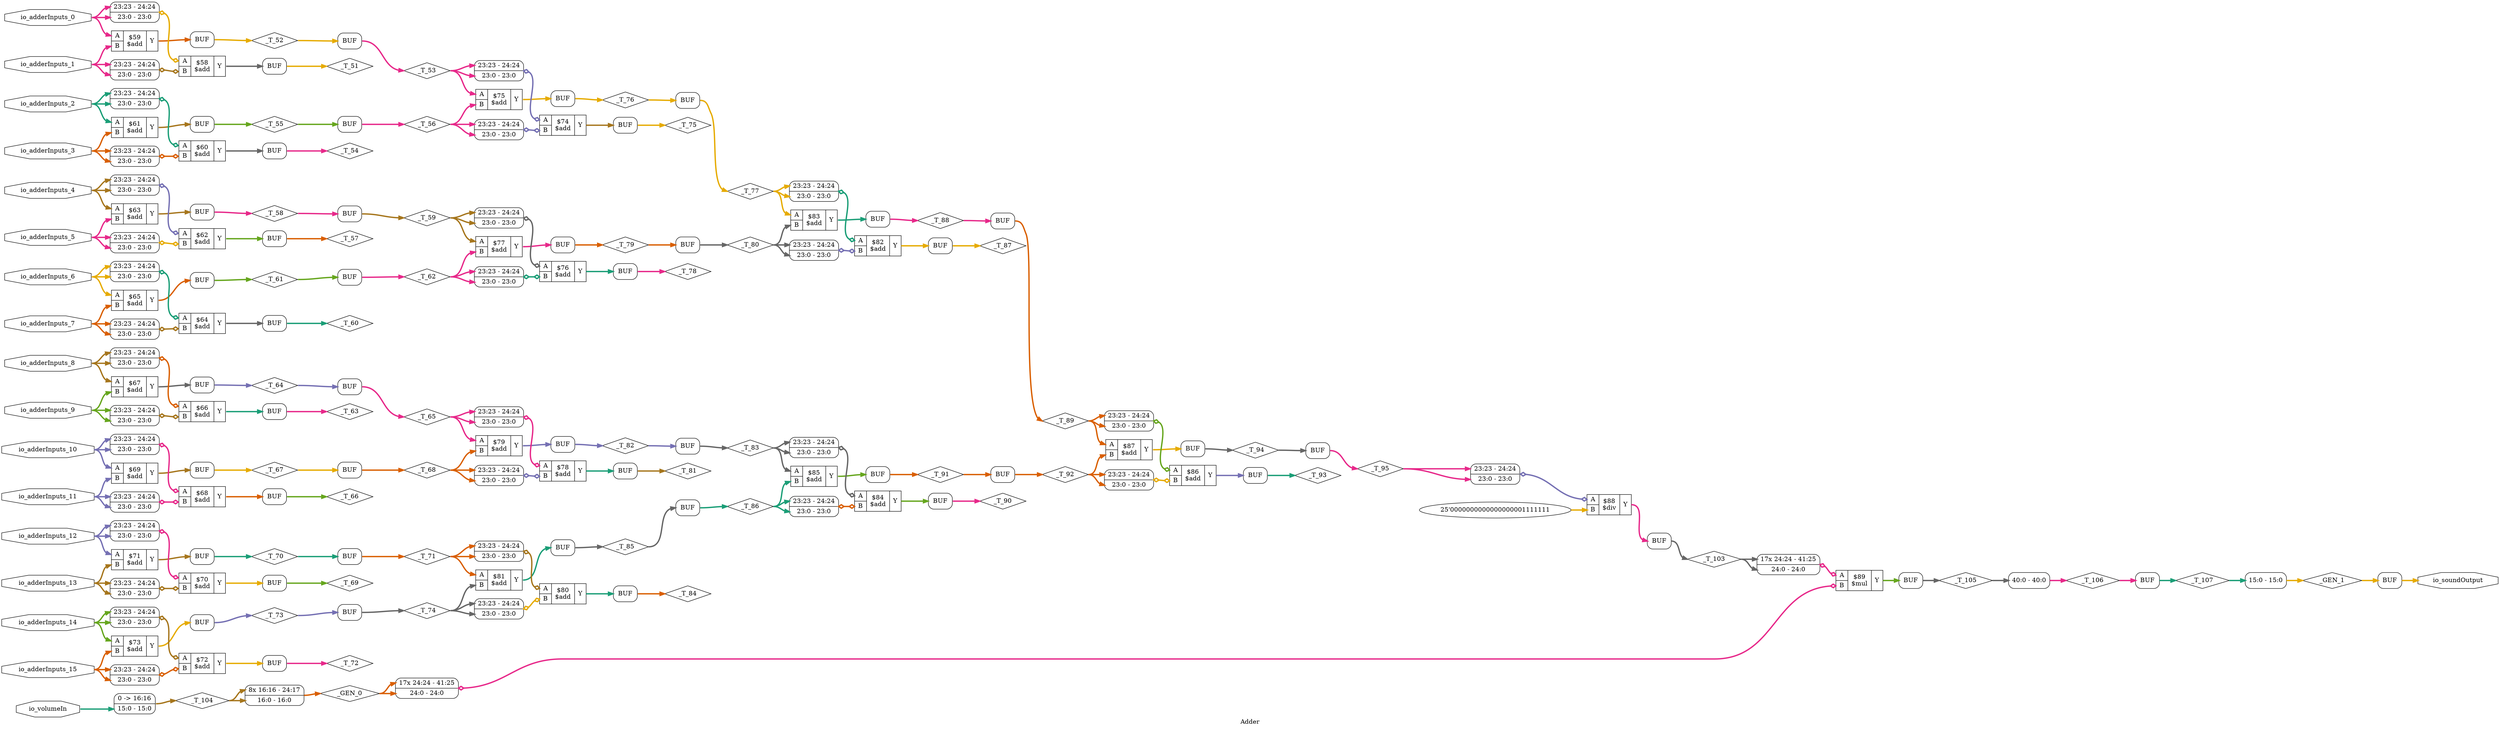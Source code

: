 digraph "Adder" {
label="Adder";
rankdir="LR";
remincross=true;
n33 [ shape=diamond, label="_GEN_1", color="black", fontcolor="black" ];
n34 [ shape=diamond, label="_T_107", color="black", fontcolor="black" ];
n35 [ shape=diamond, label="_T_106", color="black", fontcolor="black" ];
n36 [ shape=diamond, label="_T_105", color="black", fontcolor="black" ];
n37 [ shape=diamond, label="_GEN_0", color="black", fontcolor="black" ];
n38 [ shape=diamond, label="_T_104", color="black", fontcolor="black" ];
n39 [ shape=diamond, label="_T_103", color="black", fontcolor="black" ];
n40 [ shape=diamond, label="_T_95", color="black", fontcolor="black" ];
n41 [ shape=diamond, label="_T_94", color="black", fontcolor="black" ];
n42 [ shape=diamond, label="_T_93", color="black", fontcolor="black" ];
n43 [ shape=diamond, label="_T_92", color="black", fontcolor="black" ];
n44 [ shape=diamond, label="_T_91", color="black", fontcolor="black" ];
n45 [ shape=diamond, label="_T_90", color="black", fontcolor="black" ];
n46 [ shape=diamond, label="_T_89", color="black", fontcolor="black" ];
n47 [ shape=diamond, label="_T_88", color="black", fontcolor="black" ];
n48 [ shape=diamond, label="_T_87", color="black", fontcolor="black" ];
n49 [ shape=diamond, label="_T_86", color="black", fontcolor="black" ];
n50 [ shape=diamond, label="_T_85", color="black", fontcolor="black" ];
n51 [ shape=diamond, label="_T_84", color="black", fontcolor="black" ];
n52 [ shape=diamond, label="_T_83", color="black", fontcolor="black" ];
n53 [ shape=diamond, label="_T_82", color="black", fontcolor="black" ];
n54 [ shape=diamond, label="_T_81", color="black", fontcolor="black" ];
n55 [ shape=diamond, label="_T_80", color="black", fontcolor="black" ];
n56 [ shape=diamond, label="_T_79", color="black", fontcolor="black" ];
n57 [ shape=diamond, label="_T_78", color="black", fontcolor="black" ];
n58 [ shape=diamond, label="_T_77", color="black", fontcolor="black" ];
n59 [ shape=diamond, label="_T_76", color="black", fontcolor="black" ];
n60 [ shape=diamond, label="_T_75", color="black", fontcolor="black" ];
n61 [ shape=diamond, label="_T_74", color="black", fontcolor="black" ];
n62 [ shape=diamond, label="_T_73", color="black", fontcolor="black" ];
n63 [ shape=diamond, label="_T_72", color="black", fontcolor="black" ];
n64 [ shape=diamond, label="_T_71", color="black", fontcolor="black" ];
n65 [ shape=diamond, label="_T_70", color="black", fontcolor="black" ];
n66 [ shape=diamond, label="_T_69", color="black", fontcolor="black" ];
n67 [ shape=diamond, label="_T_68", color="black", fontcolor="black" ];
n68 [ shape=diamond, label="_T_67", color="black", fontcolor="black" ];
n69 [ shape=diamond, label="_T_66", color="black", fontcolor="black" ];
n70 [ shape=diamond, label="_T_65", color="black", fontcolor="black" ];
n71 [ shape=diamond, label="_T_64", color="black", fontcolor="black" ];
n72 [ shape=diamond, label="_T_63", color="black", fontcolor="black" ];
n73 [ shape=diamond, label="_T_62", color="black", fontcolor="black" ];
n74 [ shape=diamond, label="_T_61", color="black", fontcolor="black" ];
n75 [ shape=diamond, label="_T_60", color="black", fontcolor="black" ];
n76 [ shape=diamond, label="_T_59", color="black", fontcolor="black" ];
n77 [ shape=diamond, label="_T_58", color="black", fontcolor="black" ];
n78 [ shape=diamond, label="_T_57", color="black", fontcolor="black" ];
n79 [ shape=diamond, label="_T_56", color="black", fontcolor="black" ];
n80 [ shape=diamond, label="_T_55", color="black", fontcolor="black" ];
n81 [ shape=diamond, label="_T_54", color="black", fontcolor="black" ];
n82 [ shape=diamond, label="_T_53", color="black", fontcolor="black" ];
n83 [ shape=diamond, label="_T_52", color="black", fontcolor="black" ];
n84 [ shape=diamond, label="_T_51", color="black", fontcolor="black" ];
n85 [ shape=octagon, label="io_soundOutput", color="black", fontcolor="black" ];
n86 [ shape=octagon, label="io_volumeIn", color="black", fontcolor="black" ];
n87 [ shape=octagon, label="io_adderInputs_15", color="black", fontcolor="black" ];
n88 [ shape=octagon, label="io_adderInputs_14", color="black", fontcolor="black" ];
n89 [ shape=octagon, label="io_adderInputs_13", color="black", fontcolor="black" ];
n90 [ shape=octagon, label="io_adderInputs_12", color="black", fontcolor="black" ];
n91 [ shape=octagon, label="io_adderInputs_11", color="black", fontcolor="black" ];
n92 [ shape=octagon, label="io_adderInputs_10", color="black", fontcolor="black" ];
n93 [ shape=octagon, label="io_adderInputs_9", color="black", fontcolor="black" ];
n94 [ shape=octagon, label="io_adderInputs_8", color="black", fontcolor="black" ];
n95 [ shape=octagon, label="io_adderInputs_7", color="black", fontcolor="black" ];
n96 [ shape=octagon, label="io_adderInputs_6", color="black", fontcolor="black" ];
n97 [ shape=octagon, label="io_adderInputs_5", color="black", fontcolor="black" ];
n98 [ shape=octagon, label="io_adderInputs_4", color="black", fontcolor="black" ];
n99 [ shape=octagon, label="io_adderInputs_3", color="black", fontcolor="black" ];
n100 [ shape=octagon, label="io_adderInputs_2", color="black", fontcolor="black" ];
n101 [ shape=octagon, label="io_adderInputs_1", color="black", fontcolor="black" ];
n102 [ shape=octagon, label="io_adderInputs_0", color="black", fontcolor="black" ];
{ rank="source"; n100; n101; n102; n86; n87; n88; n89; n90; n91; n92; n93; n94; n95; n96; n97; n98; n99;}
{ rank="sink"; n85;}
c106 [ shape=record, label="{{<p103> A|<p104> B}|$89\n$mul|{<p105> Y}}" ];
x0 [ shape=record, style=rounded, label="<s17> 17x 24:24 - 41:25 |<s0> 24:0 - 24:0 " ];
x0:e -> c106:p104:w [arrowhead=odiamond, arrowtail=odiamond, dir=both, colorscheme="dark28", color="4", fontcolor="4", style="setlinewidth(3)", label=""];
x1 [ shape=record, style=rounded, label="<s17> 17x 24:24 - 41:25 |<s0> 24:0 - 24:0 " ];
x1:e -> c106:p103:w [arrowhead=odiamond, arrowtail=odiamond, dir=both, colorscheme="dark28", color="4", fontcolor="4", style="setlinewidth(3)", label=""];
v2 [ label="25'0000000000000000001111111" ];
c107 [ shape=record, label="{{<p103> A|<p104> B}|$88\n$div|{<p105> Y}}" ];
x3 [ shape=record, style=rounded, label="<s1> 23:23 - 24:24 |<s0> 23:0 - 23:0 " ];
x3:e -> c107:p103:w [arrowhead=odiamond, arrowtail=odiamond, dir=both, colorscheme="dark28", color="3", fontcolor="3", style="setlinewidth(3)", label=""];
c108 [ shape=record, label="{{<p103> A|<p104> B}|$87\n$add|{<p105> Y}}" ];
c109 [ shape=record, label="{{<p103> A|<p104> B}|$86\n$add|{<p105> Y}}" ];
x4 [ shape=record, style=rounded, label="<s1> 23:23 - 24:24 |<s0> 23:0 - 23:0 " ];
x4:e -> c109:p104:w [arrowhead=odiamond, arrowtail=odiamond, dir=both, colorscheme="dark28", color="6", fontcolor="6", style="setlinewidth(3)", label=""];
x5 [ shape=record, style=rounded, label="<s1> 23:23 - 24:24 |<s0> 23:0 - 23:0 " ];
x5:e -> c109:p103:w [arrowhead=odiamond, arrowtail=odiamond, dir=both, colorscheme="dark28", color="5", fontcolor="5", style="setlinewidth(3)", label=""];
c110 [ shape=record, label="{{<p103> A|<p104> B}|$85\n$add|{<p105> Y}}" ];
c111 [ shape=record, label="{{<p103> A|<p104> B}|$84\n$add|{<p105> Y}}" ];
x6 [ shape=record, style=rounded, label="<s1> 23:23 - 24:24 |<s0> 23:0 - 23:0 " ];
x6:e -> c111:p104:w [arrowhead=odiamond, arrowtail=odiamond, dir=both, colorscheme="dark28", color="2", fontcolor="2", style="setlinewidth(3)", label=""];
x7 [ shape=record, style=rounded, label="<s1> 23:23 - 24:24 |<s0> 23:0 - 23:0 " ];
x7:e -> c111:p103:w [arrowhead=odiamond, arrowtail=odiamond, dir=both, colorscheme="dark28", color="8", fontcolor="8", style="setlinewidth(3)", label=""];
c112 [ shape=record, label="{{<p103> A|<p104> B}|$83\n$add|{<p105> Y}}" ];
c113 [ shape=record, label="{{<p103> A|<p104> B}|$82\n$add|{<p105> Y}}" ];
x8 [ shape=record, style=rounded, label="<s1> 23:23 - 24:24 |<s0> 23:0 - 23:0 " ];
x8:e -> c113:p104:w [arrowhead=odiamond, arrowtail=odiamond, dir=both, colorscheme="dark28", color="3", fontcolor="3", style="setlinewidth(3)", label=""];
x9 [ shape=record, style=rounded, label="<s1> 23:23 - 24:24 |<s0> 23:0 - 23:0 " ];
x9:e -> c113:p103:w [arrowhead=odiamond, arrowtail=odiamond, dir=both, colorscheme="dark28", color="1", fontcolor="1", style="setlinewidth(3)", label=""];
c114 [ shape=record, label="{{<p103> A|<p104> B}|$81\n$add|{<p105> Y}}" ];
c115 [ shape=record, label="{{<p103> A|<p104> B}|$80\n$add|{<p105> Y}}" ];
x10 [ shape=record, style=rounded, label="<s1> 23:23 - 24:24 |<s0> 23:0 - 23:0 " ];
x10:e -> c115:p104:w [arrowhead=odiamond, arrowtail=odiamond, dir=both, colorscheme="dark28", color="6", fontcolor="6", style="setlinewidth(3)", label=""];
x11 [ shape=record, style=rounded, label="<s1> 23:23 - 24:24 |<s0> 23:0 - 23:0 " ];
x11:e -> c115:p103:w [arrowhead=odiamond, arrowtail=odiamond, dir=both, colorscheme="dark28", color="7", fontcolor="7", style="setlinewidth(3)", label=""];
c116 [ shape=record, label="{{<p103> A|<p104> B}|$79\n$add|{<p105> Y}}" ];
c117 [ shape=record, label="{{<p103> A|<p104> B}|$78\n$add|{<p105> Y}}" ];
x12 [ shape=record, style=rounded, label="<s1> 23:23 - 24:24 |<s0> 23:0 - 23:0 " ];
x12:e -> c117:p104:w [arrowhead=odiamond, arrowtail=odiamond, dir=both, colorscheme="dark28", color="3", fontcolor="3", style="setlinewidth(3)", label=""];
x13 [ shape=record, style=rounded, label="<s1> 23:23 - 24:24 |<s0> 23:0 - 23:0 " ];
x13:e -> c117:p103:w [arrowhead=odiamond, arrowtail=odiamond, dir=both, colorscheme="dark28", color="4", fontcolor="4", style="setlinewidth(3)", label=""];
c118 [ shape=record, label="{{<p103> A|<p104> B}|$77\n$add|{<p105> Y}}" ];
c119 [ shape=record, label="{{<p103> A|<p104> B}|$76\n$add|{<p105> Y}}" ];
x14 [ shape=record, style=rounded, label="<s1> 23:23 - 24:24 |<s0> 23:0 - 23:0 " ];
x14:e -> c119:p104:w [arrowhead=odiamond, arrowtail=odiamond, dir=both, colorscheme="dark28", color="1", fontcolor="1", style="setlinewidth(3)", label=""];
x15 [ shape=record, style=rounded, label="<s1> 23:23 - 24:24 |<s0> 23:0 - 23:0 " ];
x15:e -> c119:p103:w [arrowhead=odiamond, arrowtail=odiamond, dir=both, colorscheme="dark28", color="8", fontcolor="8", style="setlinewidth(3)", label=""];
c120 [ shape=record, label="{{<p103> A|<p104> B}|$75\n$add|{<p105> Y}}" ];
c121 [ shape=record, label="{{<p103> A|<p104> B}|$74\n$add|{<p105> Y}}" ];
x16 [ shape=record, style=rounded, label="<s1> 23:23 - 24:24 |<s0> 23:0 - 23:0 " ];
x16:e -> c121:p104:w [arrowhead=odiamond, arrowtail=odiamond, dir=both, colorscheme="dark28", color="3", fontcolor="3", style="setlinewidth(3)", label=""];
x17 [ shape=record, style=rounded, label="<s1> 23:23 - 24:24 |<s0> 23:0 - 23:0 " ];
x17:e -> c121:p103:w [arrowhead=odiamond, arrowtail=odiamond, dir=both, colorscheme="dark28", color="3", fontcolor="3", style="setlinewidth(3)", label=""];
c122 [ shape=record, label="{{<p103> A|<p104> B}|$73\n$add|{<p105> Y}}" ];
c123 [ shape=record, label="{{<p103> A|<p104> B}|$72\n$add|{<p105> Y}}" ];
x18 [ shape=record, style=rounded, label="<s1> 23:23 - 24:24 |<s0> 23:0 - 23:0 " ];
x18:e -> c123:p104:w [arrowhead=odiamond, arrowtail=odiamond, dir=both, colorscheme="dark28", color="2", fontcolor="2", style="setlinewidth(3)", label=""];
x19 [ shape=record, style=rounded, label="<s1> 23:23 - 24:24 |<s0> 23:0 - 23:0 " ];
x19:e -> c123:p103:w [arrowhead=odiamond, arrowtail=odiamond, dir=both, colorscheme="dark28", color="7", fontcolor="7", style="setlinewidth(3)", label=""];
c124 [ shape=record, label="{{<p103> A|<p104> B}|$71\n$add|{<p105> Y}}" ];
c125 [ shape=record, label="{{<p103> A|<p104> B}|$70\n$add|{<p105> Y}}" ];
x20 [ shape=record, style=rounded, label="<s1> 23:23 - 24:24 |<s0> 23:0 - 23:0 " ];
x20:e -> c125:p104:w [arrowhead=odiamond, arrowtail=odiamond, dir=both, colorscheme="dark28", color="7", fontcolor="7", style="setlinewidth(3)", label=""];
x21 [ shape=record, style=rounded, label="<s1> 23:23 - 24:24 |<s0> 23:0 - 23:0 " ];
x21:e -> c125:p103:w [arrowhead=odiamond, arrowtail=odiamond, dir=both, colorscheme="dark28", color="4", fontcolor="4", style="setlinewidth(3)", label=""];
c126 [ shape=record, label="{{<p103> A|<p104> B}|$69\n$add|{<p105> Y}}" ];
c127 [ shape=record, label="{{<p103> A|<p104> B}|$68\n$add|{<p105> Y}}" ];
x22 [ shape=record, style=rounded, label="<s1> 23:23 - 24:24 |<s0> 23:0 - 23:0 " ];
x22:e -> c127:p104:w [arrowhead=odiamond, arrowtail=odiamond, dir=both, colorscheme="dark28", color="4", fontcolor="4", style="setlinewidth(3)", label=""];
x23 [ shape=record, style=rounded, label="<s1> 23:23 - 24:24 |<s0> 23:0 - 23:0 " ];
x23:e -> c127:p103:w [arrowhead=odiamond, arrowtail=odiamond, dir=both, colorscheme="dark28", color="4", fontcolor="4", style="setlinewidth(3)", label=""];
c128 [ shape=record, label="{{<p103> A|<p104> B}|$67\n$add|{<p105> Y}}" ];
c129 [ shape=record, label="{{<p103> A|<p104> B}|$66\n$add|{<p105> Y}}" ];
x24 [ shape=record, style=rounded, label="<s1> 23:23 - 24:24 |<s0> 23:0 - 23:0 " ];
x24:e -> c129:p104:w [arrowhead=odiamond, arrowtail=odiamond, dir=both, colorscheme="dark28", color="7", fontcolor="7", style="setlinewidth(3)", label=""];
x25 [ shape=record, style=rounded, label="<s1> 23:23 - 24:24 |<s0> 23:0 - 23:0 " ];
x25:e -> c129:p103:w [arrowhead=odiamond, arrowtail=odiamond, dir=both, colorscheme="dark28", color="2", fontcolor="2", style="setlinewidth(3)", label=""];
c130 [ shape=record, label="{{<p103> A|<p104> B}|$65\n$add|{<p105> Y}}" ];
c131 [ shape=record, label="{{<p103> A|<p104> B}|$64\n$add|{<p105> Y}}" ];
x26 [ shape=record, style=rounded, label="<s1> 23:23 - 24:24 |<s0> 23:0 - 23:0 " ];
x26:e -> c131:p104:w [arrowhead=odiamond, arrowtail=odiamond, dir=both, colorscheme="dark28", color="7", fontcolor="7", style="setlinewidth(3)", label=""];
x27 [ shape=record, style=rounded, label="<s1> 23:23 - 24:24 |<s0> 23:0 - 23:0 " ];
x27:e -> c131:p103:w [arrowhead=odiamond, arrowtail=odiamond, dir=both, colorscheme="dark28", color="1", fontcolor="1", style="setlinewidth(3)", label=""];
c132 [ shape=record, label="{{<p103> A|<p104> B}|$63\n$add|{<p105> Y}}" ];
c133 [ shape=record, label="{{<p103> A|<p104> B}|$62\n$add|{<p105> Y}}" ];
x28 [ shape=record, style=rounded, label="<s1> 23:23 - 24:24 |<s0> 23:0 - 23:0 " ];
x28:e -> c133:p104:w [arrowhead=odiamond, arrowtail=odiamond, dir=both, colorscheme="dark28", color="6", fontcolor="6", style="setlinewidth(3)", label=""];
x29 [ shape=record, style=rounded, label="<s1> 23:23 - 24:24 |<s0> 23:0 - 23:0 " ];
x29:e -> c133:p103:w [arrowhead=odiamond, arrowtail=odiamond, dir=both, colorscheme="dark28", color="3", fontcolor="3", style="setlinewidth(3)", label=""];
c134 [ shape=record, label="{{<p103> A|<p104> B}|$61\n$add|{<p105> Y}}" ];
c135 [ shape=record, label="{{<p103> A|<p104> B}|$60\n$add|{<p105> Y}}" ];
x30 [ shape=record, style=rounded, label="<s1> 23:23 - 24:24 |<s0> 23:0 - 23:0 " ];
x30:e -> c135:p104:w [arrowhead=odiamond, arrowtail=odiamond, dir=both, colorscheme="dark28", color="2", fontcolor="2", style="setlinewidth(3)", label=""];
x31 [ shape=record, style=rounded, label="<s1> 23:23 - 24:24 |<s0> 23:0 - 23:0 " ];
x31:e -> c135:p103:w [arrowhead=odiamond, arrowtail=odiamond, dir=both, colorscheme="dark28", color="1", fontcolor="1", style="setlinewidth(3)", label=""];
c136 [ shape=record, label="{{<p103> A|<p104> B}|$59\n$add|{<p105> Y}}" ];
c137 [ shape=record, label="{{<p103> A|<p104> B}|$58\n$add|{<p105> Y}}" ];
x32 [ shape=record, style=rounded, label="<s1> 23:23 - 24:24 |<s0> 23:0 - 23:0 " ];
x32:e -> c137:p104:w [arrowhead=odiamond, arrowtail=odiamond, dir=both, colorscheme="dark28", color="7", fontcolor="7", style="setlinewidth(3)", label=""];
x33 [ shape=record, style=rounded, label="<s1> 23:23 - 24:24 |<s0> 23:0 - 23:0 " ];
x33:e -> c137:p103:w [arrowhead=odiamond, arrowtail=odiamond, dir=both, colorscheme="dark28", color="6", fontcolor="6", style="setlinewidth(3)", label=""];
x34 [shape=box, style=rounded, label="BUF"];
x35 [shape=box, style=rounded, label="BUF"];
x36 [shape=box, style=rounded, label="BUF"];
x37 [shape=box, style=rounded, label="BUF"];
x38 [shape=box, style=rounded, label="BUF"];
x39 [shape=box, style=rounded, label="BUF"];
x40 [shape=box, style=rounded, label="BUF"];
x41 [shape=box, style=rounded, label="BUF"];
x42 [shape=box, style=rounded, label="BUF"];
x43 [shape=box, style=rounded, label="BUF"];
x44 [shape=box, style=rounded, label="BUF"];
x45 [shape=box, style=rounded, label="BUF"];
x46 [shape=box, style=rounded, label="BUF"];
x47 [shape=box, style=rounded, label="BUF"];
x48 [shape=box, style=rounded, label="BUF"];
x49 [shape=box, style=rounded, label="BUF"];
x50 [shape=box, style=rounded, label="BUF"];
x51 [shape=box, style=rounded, label="BUF"];
x52 [shape=box, style=rounded, label="BUF"];
x53 [shape=box, style=rounded, label="BUF"];
x54 [shape=box, style=rounded, label="BUF"];
x55 [shape=box, style=rounded, label="BUF"];
x56 [shape=box, style=rounded, label="BUF"];
x57 [shape=box, style=rounded, label="BUF"];
x58 [shape=box, style=rounded, label="BUF"];
x59 [shape=box, style=rounded, label="BUF"];
x60 [shape=box, style=rounded, label="BUF"];
x61 [shape=box, style=rounded, label="BUF"];
x62 [shape=box, style=rounded, label="BUF"];
x63 [shape=box, style=rounded, label="BUF"];
x64 [shape=box, style=rounded, label="BUF"];
x65 [shape=box, style=rounded, label="BUF"];
x66 [shape=box, style=rounded, label="BUF"];
x67 [shape=box, style=rounded, label="BUF"];
x68 [shape=box, style=rounded, label="BUF"];
x69 [shape=box, style=rounded, label="BUF"];
x70 [shape=box, style=rounded, label="BUF"];
x71 [shape=box, style=rounded, label="BUF"];
x72 [shape=box, style=rounded, label="BUF"];
x73 [shape=box, style=rounded, label="BUF"];
x74 [shape=box, style=rounded, label="BUF"];
x75 [shape=box, style=rounded, label="BUF"];
x76 [shape=box, style=rounded, label="BUF"];
x77 [shape=box, style=rounded, label="BUF"];
x78 [shape=box, style=rounded, label="BUF"];
x79 [shape=box, style=rounded, label="BUF"];
x80 [ shape=record, style=rounded, label="0 -&gt; 16:16 |<s0> 15:0 - 15:0 " ];
x81 [ shape=record, style=rounded, label="<s8> 8x 16:16 - 24:17 |<s0> 16:0 - 16:0 " ];
x82 [shape=box, style=rounded, label="BUF"];
x83 [ shape=record, style=rounded, label="<s0> 40:0 - 40:0 " ];
x84 [shape=box, style=rounded, label="BUF"];
x85 [ shape=record, style=rounded, label="<s0> 15:0 - 15:0 " ];
x86 [shape=box, style=rounded, label="BUF"];
c106:p105:e -> x82:w:w [colorscheme="dark28", color="5", fontcolor="5", style="setlinewidth(3)", label=""];
c115:p105:e -> x67:w:w [colorscheme="dark28", color="1", fontcolor="1", style="setlinewidth(3)", label=""];
n100:e -> c134:p103:w [colorscheme="dark28", color="1", fontcolor="1", style="setlinewidth(3)", label=""];
n100:e -> x31:s0:w [colorscheme="dark28", color="1", fontcolor="1", style="setlinewidth(3)", label=""];
n100:e -> x31:s1:w [colorscheme="dark28", color="1", fontcolor="1", style="setlinewidth(3)", label=""];
n101:e -> c136:p104:w [colorscheme="dark28", color="4", fontcolor="4", style="setlinewidth(3)", label=""];
n101:e -> x32:s0:w [colorscheme="dark28", color="4", fontcolor="4", style="setlinewidth(3)", label=""];
n101:e -> x32:s1:w [colorscheme="dark28", color="4", fontcolor="4", style="setlinewidth(3)", label=""];
n102:e -> c136:p103:w [colorscheme="dark28", color="4", fontcolor="4", style="setlinewidth(3)", label=""];
n102:e -> x33:s0:w [colorscheme="dark28", color="4", fontcolor="4", style="setlinewidth(3)", label=""];
n102:e -> x33:s1:w [colorscheme="dark28", color="4", fontcolor="4", style="setlinewidth(3)", label=""];
c116:p105:e -> x65:w:w [colorscheme="dark28", color="3", fontcolor="3", style="setlinewidth(3)", label=""];
c117:p105:e -> x64:w:w [colorscheme="dark28", color="1", fontcolor="1", style="setlinewidth(3)", label=""];
c118:p105:e -> x62:w:w [colorscheme="dark28", color="4", fontcolor="4", style="setlinewidth(3)", label=""];
c119:p105:e -> x61:w:w [colorscheme="dark28", color="1", fontcolor="1", style="setlinewidth(3)", label=""];
c120:p105:e -> x59:w:w [colorscheme="dark28", color="6", fontcolor="6", style="setlinewidth(3)", label=""];
c121:p105:e -> x58:w:w [colorscheme="dark28", color="7", fontcolor="7", style="setlinewidth(3)", label=""];
c122:p105:e -> x56:w:w [colorscheme="dark28", color="6", fontcolor="6", style="setlinewidth(3)", label=""];
c123:p105:e -> x55:w:w [colorscheme="dark28", color="6", fontcolor="6", style="setlinewidth(3)", label=""];
c124:p105:e -> x53:w:w [colorscheme="dark28", color="7", fontcolor="7", style="setlinewidth(3)", label=""];
c107:p105:e -> x79:w:w [colorscheme="dark28", color="4", fontcolor="4", style="setlinewidth(3)", label=""];
c125:p105:e -> x52:w:w [colorscheme="dark28", color="6", fontcolor="6", style="setlinewidth(3)", label=""];
c126:p105:e -> x50:w:w [colorscheme="dark28", color="7", fontcolor="7", style="setlinewidth(3)", label=""];
c127:p105:e -> x49:w:w [colorscheme="dark28", color="2", fontcolor="2", style="setlinewidth(3)", label=""];
c128:p105:e -> x47:w:w [colorscheme="dark28", color="8", fontcolor="8", style="setlinewidth(3)", label=""];
c129:p105:e -> x46:w:w [colorscheme="dark28", color="1", fontcolor="1", style="setlinewidth(3)", label=""];
c130:p105:e -> x44:w:w [colorscheme="dark28", color="2", fontcolor="2", style="setlinewidth(3)", label=""];
c131:p105:e -> x43:w:w [colorscheme="dark28", color="8", fontcolor="8", style="setlinewidth(3)", label=""];
c132:p105:e -> x41:w:w [colorscheme="dark28", color="7", fontcolor="7", style="setlinewidth(3)", label=""];
c133:p105:e -> x40:w:w [colorscheme="dark28", color="5", fontcolor="5", style="setlinewidth(3)", label=""];
c134:p105:e -> x38:w:w [colorscheme="dark28", color="7", fontcolor="7", style="setlinewidth(3)", label=""];
c108:p105:e -> x77:w:w [colorscheme="dark28", color="6", fontcolor="6", style="setlinewidth(3)", label=""];
c135:p105:e -> x37:w:w [colorscheme="dark28", color="8", fontcolor="8", style="setlinewidth(3)", label=""];
c136:p105:e -> x35:w:w [colorscheme="dark28", color="2", fontcolor="2", style="setlinewidth(3)", label=""];
c137:p105:e -> x34:w:w [colorscheme="dark28", color="8", fontcolor="8", style="setlinewidth(3)", label=""];
x85:e -> n33:w [colorscheme="dark28", color="6", fontcolor="6", style="setlinewidth(3)", label=""];
n33:e -> x86:w:w [colorscheme="dark28", color="6", fontcolor="6", style="setlinewidth(3)", label=""];
x84:e:e -> n34:w [colorscheme="dark28", color="1", fontcolor="1", style="setlinewidth(3)", label=""];
n34:e -> x85:s0:w [colorscheme="dark28", color="1", fontcolor="1", style="setlinewidth(3)", label=""];
x83:e -> n35:w [colorscheme="dark28", color="4", fontcolor="4", style="setlinewidth(3)", label=""];
n35:e -> x84:w:w [colorscheme="dark28", color="4", fontcolor="4", style="setlinewidth(3)", label=""];
x82:e:e -> n36:w [colorscheme="dark28", color="8", fontcolor="8", style="setlinewidth(3)", label=""];
n36:e -> x83:s0:w [colorscheme="dark28", color="8", fontcolor="8", style="setlinewidth(3)", label=""];
x81:e -> n37:w [colorscheme="dark28", color="2", fontcolor="2", style="setlinewidth(3)", label=""];
n37:e -> x0:s0:w [colorscheme="dark28", color="2", fontcolor="2", style="setlinewidth(3)", label=""];
n37:e -> x0:s17:w [colorscheme="dark28", color="2", fontcolor="2", style="setlinewidth(3)", label=""];
x80:e -> n38:w [colorscheme="dark28", color="7", fontcolor="7", style="setlinewidth(3)", label=""];
n38:e -> x81:s0:w [colorscheme="dark28", color="7", fontcolor="7", style="setlinewidth(3)", label=""];
n38:e -> x81:s8:w [colorscheme="dark28", color="7", fontcolor="7", style="setlinewidth(3)", label=""];
x79:e:e -> n39:w [colorscheme="dark28", color="8", fontcolor="8", style="setlinewidth(3)", label=""];
n39:e -> x1:s0:w [colorscheme="dark28", color="8", fontcolor="8", style="setlinewidth(3)", label=""];
n39:e -> x1:s17:w [colorscheme="dark28", color="8", fontcolor="8", style="setlinewidth(3)", label=""];
c109:p105:e -> x76:w:w [colorscheme="dark28", color="3", fontcolor="3", style="setlinewidth(3)", label=""];
x78:e:e -> n40:w [colorscheme="dark28", color="4", fontcolor="4", style="setlinewidth(3)", label=""];
n40:e -> x3:s0:w [colorscheme="dark28", color="4", fontcolor="4", style="setlinewidth(3)", label=""];
n40:e -> x3:s1:w [colorscheme="dark28", color="4", fontcolor="4", style="setlinewidth(3)", label=""];
x77:e:e -> n41:w [colorscheme="dark28", color="8", fontcolor="8", style="setlinewidth(3)", label=""];
n41:e -> x78:w:w [colorscheme="dark28", color="8", fontcolor="8", style="setlinewidth(3)", label=""];
x76:e:e -> n42:w [colorscheme="dark28", color="1", fontcolor="1", style="setlinewidth(3)", label=""];
x75:e:e -> n43:w [colorscheme="dark28", color="2", fontcolor="2", style="setlinewidth(3)", label=""];
n43:e -> c108:p104:w [colorscheme="dark28", color="2", fontcolor="2", style="setlinewidth(3)", label=""];
n43:e -> x4:s0:w [colorscheme="dark28", color="2", fontcolor="2", style="setlinewidth(3)", label=""];
n43:e -> x4:s1:w [colorscheme="dark28", color="2", fontcolor="2", style="setlinewidth(3)", label=""];
x74:e:e -> n44:w [colorscheme="dark28", color="2", fontcolor="2", style="setlinewidth(3)", label=""];
n44:e -> x75:w:w [colorscheme="dark28", color="2", fontcolor="2", style="setlinewidth(3)", label=""];
x73:e:e -> n45:w [colorscheme="dark28", color="4", fontcolor="4", style="setlinewidth(3)", label=""];
x72:e:e -> n46:w [colorscheme="dark28", color="2", fontcolor="2", style="setlinewidth(3)", label=""];
n46:e -> c108:p103:w [colorscheme="dark28", color="2", fontcolor="2", style="setlinewidth(3)", label=""];
n46:e -> x5:s0:w [colorscheme="dark28", color="2", fontcolor="2", style="setlinewidth(3)", label=""];
n46:e -> x5:s1:w [colorscheme="dark28", color="2", fontcolor="2", style="setlinewidth(3)", label=""];
x71:e:e -> n47:w [colorscheme="dark28", color="4", fontcolor="4", style="setlinewidth(3)", label=""];
n47:e -> x72:w:w [colorscheme="dark28", color="4", fontcolor="4", style="setlinewidth(3)", label=""];
x70:e:e -> n48:w [colorscheme="dark28", color="6", fontcolor="6", style="setlinewidth(3)", label=""];
x69:e:e -> n49:w [colorscheme="dark28", color="1", fontcolor="1", style="setlinewidth(3)", label=""];
n49:e -> c110:p104:w [colorscheme="dark28", color="1", fontcolor="1", style="setlinewidth(3)", label=""];
n49:e -> x6:s0:w [colorscheme="dark28", color="1", fontcolor="1", style="setlinewidth(3)", label=""];
n49:e -> x6:s1:w [colorscheme="dark28", color="1", fontcolor="1", style="setlinewidth(3)", label=""];
c110:p105:e -> x74:w:w [colorscheme="dark28", color="5", fontcolor="5", style="setlinewidth(3)", label=""];
x68:e:e -> n50:w [colorscheme="dark28", color="8", fontcolor="8", style="setlinewidth(3)", label=""];
n50:e -> x69:w:w [colorscheme="dark28", color="8", fontcolor="8", style="setlinewidth(3)", label=""];
x67:e:e -> n51:w [colorscheme="dark28", color="2", fontcolor="2", style="setlinewidth(3)", label=""];
x66:e:e -> n52:w [colorscheme="dark28", color="8", fontcolor="8", style="setlinewidth(3)", label=""];
n52:e -> c110:p103:w [colorscheme="dark28", color="8", fontcolor="8", style="setlinewidth(3)", label=""];
n52:e -> x7:s0:w [colorscheme="dark28", color="8", fontcolor="8", style="setlinewidth(3)", label=""];
n52:e -> x7:s1:w [colorscheme="dark28", color="8", fontcolor="8", style="setlinewidth(3)", label=""];
x65:e:e -> n53:w [colorscheme="dark28", color="3", fontcolor="3", style="setlinewidth(3)", label=""];
n53:e -> x66:w:w [colorscheme="dark28", color="3", fontcolor="3", style="setlinewidth(3)", label=""];
x64:e:e -> n54:w [colorscheme="dark28", color="7", fontcolor="7", style="setlinewidth(3)", label=""];
x63:e:e -> n55:w [colorscheme="dark28", color="8", fontcolor="8", style="setlinewidth(3)", label=""];
n55:e -> c112:p104:w [colorscheme="dark28", color="8", fontcolor="8", style="setlinewidth(3)", label=""];
n55:e -> x8:s0:w [colorscheme="dark28", color="8", fontcolor="8", style="setlinewidth(3)", label=""];
n55:e -> x8:s1:w [colorscheme="dark28", color="8", fontcolor="8", style="setlinewidth(3)", label=""];
x62:e:e -> n56:w [colorscheme="dark28", color="2", fontcolor="2", style="setlinewidth(3)", label=""];
n56:e -> x63:w:w [colorscheme="dark28", color="2", fontcolor="2", style="setlinewidth(3)", label=""];
x61:e:e -> n57:w [colorscheme="dark28", color="4", fontcolor="4", style="setlinewidth(3)", label=""];
x60:e:e -> n58:w [colorscheme="dark28", color="6", fontcolor="6", style="setlinewidth(3)", label=""];
n58:e -> c112:p103:w [colorscheme="dark28", color="6", fontcolor="6", style="setlinewidth(3)", label=""];
n58:e -> x9:s0:w [colorscheme="dark28", color="6", fontcolor="6", style="setlinewidth(3)", label=""];
n58:e -> x9:s1:w [colorscheme="dark28", color="6", fontcolor="6", style="setlinewidth(3)", label=""];
x59:e:e -> n59:w [colorscheme="dark28", color="6", fontcolor="6", style="setlinewidth(3)", label=""];
n59:e -> x60:w:w [colorscheme="dark28", color="6", fontcolor="6", style="setlinewidth(3)", label=""];
c111:p105:e -> x73:w:w [colorscheme="dark28", color="5", fontcolor="5", style="setlinewidth(3)", label=""];
x58:e:e -> n60:w [colorscheme="dark28", color="6", fontcolor="6", style="setlinewidth(3)", label=""];
x57:e:e -> n61:w [colorscheme="dark28", color="8", fontcolor="8", style="setlinewidth(3)", label=""];
n61:e -> c114:p104:w [colorscheme="dark28", color="8", fontcolor="8", style="setlinewidth(3)", label=""];
n61:e -> x10:s0:w [colorscheme="dark28", color="8", fontcolor="8", style="setlinewidth(3)", label=""];
n61:e -> x10:s1:w [colorscheme="dark28", color="8", fontcolor="8", style="setlinewidth(3)", label=""];
x56:e:e -> n62:w [colorscheme="dark28", color="3", fontcolor="3", style="setlinewidth(3)", label=""];
n62:e -> x57:w:w [colorscheme="dark28", color="3", fontcolor="3", style="setlinewidth(3)", label=""];
x55:e:e -> n63:w [colorscheme="dark28", color="4", fontcolor="4", style="setlinewidth(3)", label=""];
x54:e:e -> n64:w [colorscheme="dark28", color="2", fontcolor="2", style="setlinewidth(3)", label=""];
n64:e -> c114:p103:w [colorscheme="dark28", color="2", fontcolor="2", style="setlinewidth(3)", label=""];
n64:e -> x11:s0:w [colorscheme="dark28", color="2", fontcolor="2", style="setlinewidth(3)", label=""];
n64:e -> x11:s1:w [colorscheme="dark28", color="2", fontcolor="2", style="setlinewidth(3)", label=""];
x53:e:e -> n65:w [colorscheme="dark28", color="1", fontcolor="1", style="setlinewidth(3)", label=""];
n65:e -> x54:w:w [colorscheme="dark28", color="1", fontcolor="1", style="setlinewidth(3)", label=""];
x52:e:e -> n66:w [colorscheme="dark28", color="5", fontcolor="5", style="setlinewidth(3)", label=""];
x51:e:e -> n67:w [colorscheme="dark28", color="2", fontcolor="2", style="setlinewidth(3)", label=""];
n67:e -> c116:p104:w [colorscheme="dark28", color="2", fontcolor="2", style="setlinewidth(3)", label=""];
n67:e -> x12:s0:w [colorscheme="dark28", color="2", fontcolor="2", style="setlinewidth(3)", label=""];
n67:e -> x12:s1:w [colorscheme="dark28", color="2", fontcolor="2", style="setlinewidth(3)", label=""];
x50:e:e -> n68:w [colorscheme="dark28", color="6", fontcolor="6", style="setlinewidth(3)", label=""];
n68:e -> x51:w:w [colorscheme="dark28", color="6", fontcolor="6", style="setlinewidth(3)", label=""];
x49:e:e -> n69:w [colorscheme="dark28", color="5", fontcolor="5", style="setlinewidth(3)", label=""];
c112:p105:e -> x71:w:w [colorscheme="dark28", color="1", fontcolor="1", style="setlinewidth(3)", label=""];
x48:e:e -> n70:w [colorscheme="dark28", color="4", fontcolor="4", style="setlinewidth(3)", label=""];
n70:e -> c116:p103:w [colorscheme="dark28", color="4", fontcolor="4", style="setlinewidth(3)", label=""];
n70:e -> x13:s0:w [colorscheme="dark28", color="4", fontcolor="4", style="setlinewidth(3)", label=""];
n70:e -> x13:s1:w [colorscheme="dark28", color="4", fontcolor="4", style="setlinewidth(3)", label=""];
x47:e:e -> n71:w [colorscheme="dark28", color="3", fontcolor="3", style="setlinewidth(3)", label=""];
n71:e -> x48:w:w [colorscheme="dark28", color="3", fontcolor="3", style="setlinewidth(3)", label=""];
x46:e:e -> n72:w [colorscheme="dark28", color="4", fontcolor="4", style="setlinewidth(3)", label=""];
x45:e:e -> n73:w [colorscheme="dark28", color="4", fontcolor="4", style="setlinewidth(3)", label=""];
n73:e -> c118:p104:w [colorscheme="dark28", color="4", fontcolor="4", style="setlinewidth(3)", label=""];
n73:e -> x14:s0:w [colorscheme="dark28", color="4", fontcolor="4", style="setlinewidth(3)", label=""];
n73:e -> x14:s1:w [colorscheme="dark28", color="4", fontcolor="4", style="setlinewidth(3)", label=""];
x44:e:e -> n74:w [colorscheme="dark28", color="5", fontcolor="5", style="setlinewidth(3)", label=""];
n74:e -> x45:w:w [colorscheme="dark28", color="5", fontcolor="5", style="setlinewidth(3)", label=""];
x43:e:e -> n75:w [colorscheme="dark28", color="1", fontcolor="1", style="setlinewidth(3)", label=""];
x42:e:e -> n76:w [colorscheme="dark28", color="7", fontcolor="7", style="setlinewidth(3)", label=""];
n76:e -> c118:p103:w [colorscheme="dark28", color="7", fontcolor="7", style="setlinewidth(3)", label=""];
n76:e -> x15:s0:w [colorscheme="dark28", color="7", fontcolor="7", style="setlinewidth(3)", label=""];
n76:e -> x15:s1:w [colorscheme="dark28", color="7", fontcolor="7", style="setlinewidth(3)", label=""];
x41:e:e -> n77:w [colorscheme="dark28", color="4", fontcolor="4", style="setlinewidth(3)", label=""];
n77:e -> x42:w:w [colorscheme="dark28", color="4", fontcolor="4", style="setlinewidth(3)", label=""];
x40:e:e -> n78:w [colorscheme="dark28", color="2", fontcolor="2", style="setlinewidth(3)", label=""];
x39:e:e -> n79:w [colorscheme="dark28", color="4", fontcolor="4", style="setlinewidth(3)", label=""];
n79:e -> c120:p104:w [colorscheme="dark28", color="4", fontcolor="4", style="setlinewidth(3)", label=""];
n79:e -> x16:s0:w [colorscheme="dark28", color="4", fontcolor="4", style="setlinewidth(3)", label=""];
n79:e -> x16:s1:w [colorscheme="dark28", color="4", fontcolor="4", style="setlinewidth(3)", label=""];
c113:p105:e -> x70:w:w [colorscheme="dark28", color="6", fontcolor="6", style="setlinewidth(3)", label=""];
x38:e:e -> n80:w [colorscheme="dark28", color="5", fontcolor="5", style="setlinewidth(3)", label=""];
n80:e -> x39:w:w [colorscheme="dark28", color="5", fontcolor="5", style="setlinewidth(3)", label=""];
x37:e:e -> n81:w [colorscheme="dark28", color="4", fontcolor="4", style="setlinewidth(3)", label=""];
x36:e:e -> n82:w [colorscheme="dark28", color="4", fontcolor="4", style="setlinewidth(3)", label=""];
n82:e -> c120:p103:w [colorscheme="dark28", color="4", fontcolor="4", style="setlinewidth(3)", label=""];
n82:e -> x17:s0:w [colorscheme="dark28", color="4", fontcolor="4", style="setlinewidth(3)", label=""];
n82:e -> x17:s1:w [colorscheme="dark28", color="4", fontcolor="4", style="setlinewidth(3)", label=""];
x35:e:e -> n83:w [colorscheme="dark28", color="6", fontcolor="6", style="setlinewidth(3)", label=""];
n83:e -> x36:w:w [colorscheme="dark28", color="6", fontcolor="6", style="setlinewidth(3)", label=""];
x34:e:e -> n84:w [colorscheme="dark28", color="6", fontcolor="6", style="setlinewidth(3)", label=""];
x86:e:e -> n85:w [colorscheme="dark28", color="6", fontcolor="6", style="setlinewidth(3)", label=""];
n86:e -> x80:s0:w [colorscheme="dark28", color="1", fontcolor="1", style="setlinewidth(3)", label=""];
n87:e -> c122:p104:w [colorscheme="dark28", color="2", fontcolor="2", style="setlinewidth(3)", label=""];
n87:e -> x18:s0:w [colorscheme="dark28", color="2", fontcolor="2", style="setlinewidth(3)", label=""];
n87:e -> x18:s1:w [colorscheme="dark28", color="2", fontcolor="2", style="setlinewidth(3)", label=""];
n88:e -> c122:p103:w [colorscheme="dark28", color="5", fontcolor="5", style="setlinewidth(3)", label=""];
n88:e -> x19:s0:w [colorscheme="dark28", color="5", fontcolor="5", style="setlinewidth(3)", label=""];
n88:e -> x19:s1:w [colorscheme="dark28", color="5", fontcolor="5", style="setlinewidth(3)", label=""];
n89:e -> c124:p104:w [colorscheme="dark28", color="7", fontcolor="7", style="setlinewidth(3)", label=""];
n89:e -> x20:s0:w [colorscheme="dark28", color="7", fontcolor="7", style="setlinewidth(3)", label=""];
n89:e -> x20:s1:w [colorscheme="dark28", color="7", fontcolor="7", style="setlinewidth(3)", label=""];
c114:p105:e -> x68:w:w [colorscheme="dark28", color="1", fontcolor="1", style="setlinewidth(3)", label=""];
n90:e -> c124:p103:w [colorscheme="dark28", color="3", fontcolor="3", style="setlinewidth(3)", label=""];
n90:e -> x21:s0:w [colorscheme="dark28", color="3", fontcolor="3", style="setlinewidth(3)", label=""];
n90:e -> x21:s1:w [colorscheme="dark28", color="3", fontcolor="3", style="setlinewidth(3)", label=""];
n91:e -> c126:p104:w [colorscheme="dark28", color="3", fontcolor="3", style="setlinewidth(3)", label=""];
n91:e -> x22:s0:w [colorscheme="dark28", color="3", fontcolor="3", style="setlinewidth(3)", label=""];
n91:e -> x22:s1:w [colorscheme="dark28", color="3", fontcolor="3", style="setlinewidth(3)", label=""];
n92:e -> c126:p103:w [colorscheme="dark28", color="3", fontcolor="3", style="setlinewidth(3)", label=""];
n92:e -> x23:s0:w [colorscheme="dark28", color="3", fontcolor="3", style="setlinewidth(3)", label=""];
n92:e -> x23:s1:w [colorscheme="dark28", color="3", fontcolor="3", style="setlinewidth(3)", label=""];
n93:e -> c128:p104:w [colorscheme="dark28", color="5", fontcolor="5", style="setlinewidth(3)", label=""];
n93:e -> x24:s0:w [colorscheme="dark28", color="5", fontcolor="5", style="setlinewidth(3)", label=""];
n93:e -> x24:s1:w [colorscheme="dark28", color="5", fontcolor="5", style="setlinewidth(3)", label=""];
n94:e -> c128:p103:w [colorscheme="dark28", color="7", fontcolor="7", style="setlinewidth(3)", label=""];
n94:e -> x25:s0:w [colorscheme="dark28", color="7", fontcolor="7", style="setlinewidth(3)", label=""];
n94:e -> x25:s1:w [colorscheme="dark28", color="7", fontcolor="7", style="setlinewidth(3)", label=""];
n95:e -> c130:p104:w [colorscheme="dark28", color="2", fontcolor="2", style="setlinewidth(3)", label=""];
n95:e -> x26:s0:w [colorscheme="dark28", color="2", fontcolor="2", style="setlinewidth(3)", label=""];
n95:e -> x26:s1:w [colorscheme="dark28", color="2", fontcolor="2", style="setlinewidth(3)", label=""];
n96:e -> c130:p103:w [colorscheme="dark28", color="6", fontcolor="6", style="setlinewidth(3)", label=""];
n96:e -> x27:s0:w [colorscheme="dark28", color="6", fontcolor="6", style="setlinewidth(3)", label=""];
n96:e -> x27:s1:w [colorscheme="dark28", color="6", fontcolor="6", style="setlinewidth(3)", label=""];
n97:e -> c132:p104:w [colorscheme="dark28", color="4", fontcolor="4", style="setlinewidth(3)", label=""];
n97:e -> x28:s0:w [colorscheme="dark28", color="4", fontcolor="4", style="setlinewidth(3)", label=""];
n97:e -> x28:s1:w [colorscheme="dark28", color="4", fontcolor="4", style="setlinewidth(3)", label=""];
n98:e -> c132:p103:w [colorscheme="dark28", color="7", fontcolor="7", style="setlinewidth(3)", label=""];
n98:e -> x29:s0:w [colorscheme="dark28", color="7", fontcolor="7", style="setlinewidth(3)", label=""];
n98:e -> x29:s1:w [colorscheme="dark28", color="7", fontcolor="7", style="setlinewidth(3)", label=""];
n99:e -> c134:p104:w [colorscheme="dark28", color="2", fontcolor="2", style="setlinewidth(3)", label=""];
n99:e -> x30:s0:w [colorscheme="dark28", color="2", fontcolor="2", style="setlinewidth(3)", label=""];
n99:e -> x30:s1:w [colorscheme="dark28", color="2", fontcolor="2", style="setlinewidth(3)", label=""];
v2:e -> c107:p104:w [colorscheme="dark28", color="6", fontcolor="6", style="setlinewidth(3)", label=""];
}
